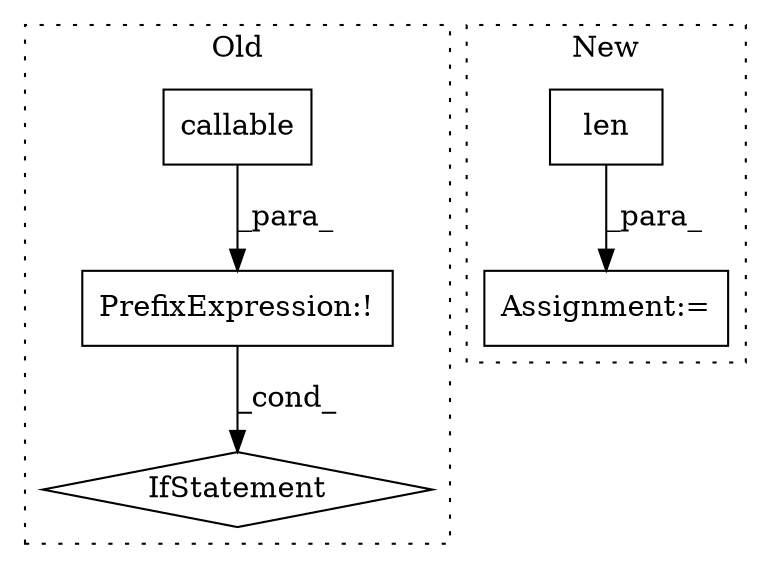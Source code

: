 digraph G {
subgraph cluster0 {
1 [label="callable" a="32" s="12712,12723" l="9,1" shape="box"];
3 [label="IfStatement" a="25" s="12707,12724" l="4,2" shape="diamond"];
4 [label="PrefixExpression:!" a="38" s="12711" l="1" shape="box"];
label = "Old";
style="dotted";
}
subgraph cluster1 {
2 [label="len" a="32" s="12708,12720" l="4,1" shape="box"];
5 [label="Assignment:=" a="7" s="12703" l="1" shape="box"];
label = "New";
style="dotted";
}
1 -> 4 [label="_para_"];
2 -> 5 [label="_para_"];
4 -> 3 [label="_cond_"];
}